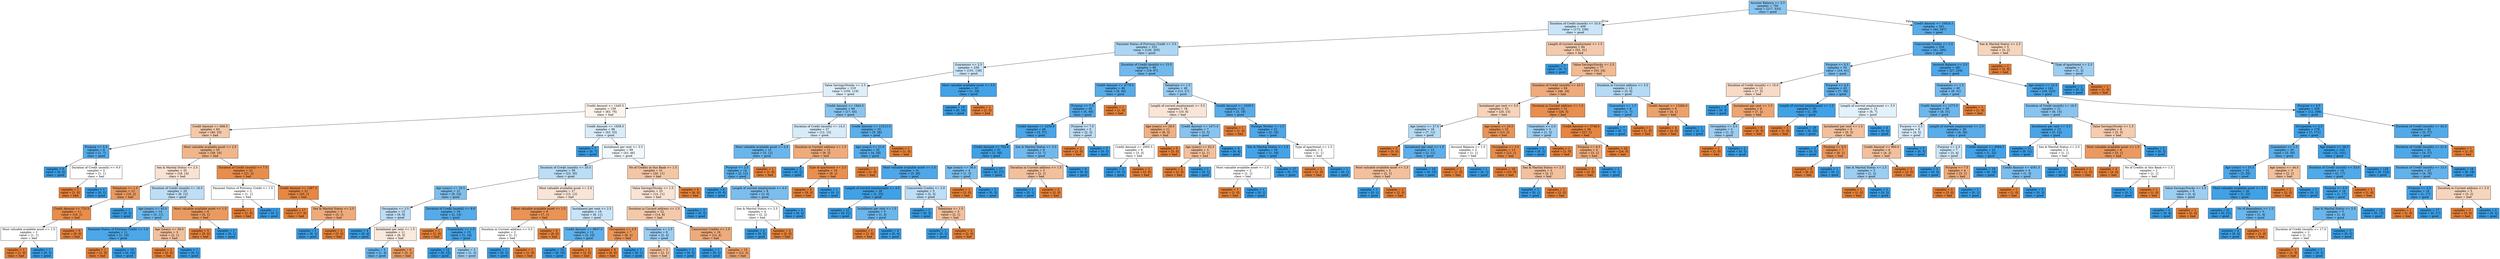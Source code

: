 digraph Tree {
node [shape=box, style="filled", color="black"] ;
0 [label="Account Balance <= 2.5\nsamples = 750\nvalue = [217, 533]\nclass = good", fillcolor="#399de597"] ;
1 [label="Duration of Credit (month) <= 33.0\nsamples = 409\nvalue = [173, 236]\nclass = good", fillcolor="#399de544"] ;
0 -> 1 [labeldistance=2.5, labelangle=45, headlabel="True"] ;
2 [label="Payment Status of Previous Credit <= 3.5\nsamples = 325\nvalue = [120, 205]\nclass = good", fillcolor="#399de56a"] ;
1 -> 2 ;
3 [label="Guarantors <= 2.5\nsamples = 239\nvalue = [101, 138]\nclass = good", fillcolor="#399de544"] ;
2 -> 3 ;
4 [label="Value Savings/Stocks <= 2.5\nsamples = 219\nvalue = [100, 119]\nclass = good", fillcolor="#399de529"] ;
3 -> 4 ;
5 [label="Credit Amount <= 1445.5\nsamples = 159\nvalue = [83, 76]\nclass = bad", fillcolor="#e5813916"] ;
4 -> 5 ;
6 [label="Credit Amount <= 608.0\nsamples = 63\nvalue = [40, 23]\nclass = bad", fillcolor="#e581396c"] ;
5 -> 6 ;
7 [label="Purpose <= 5.5\nsamples = 8\nvalue = [1, 7]\nclass = good", fillcolor="#399de5db"] ;
6 -> 7 ;
8 [label="samples = 6\nvalue = [0, 6]\nclass = good", fillcolor="#399de5ff"] ;
7 -> 8 ;
9 [label="Duration of Credit (month) <= 9.0\nsamples = 2\nvalue = [1, 1]\nclass = bad", fillcolor="#e5813900"] ;
7 -> 9 ;
10 [label="samples = 1\nvalue = [1, 0]\nclass = bad", fillcolor="#e58139ff"] ;
9 -> 10 ;
11 [label="samples = 1\nvalue = [0, 1]\nclass = good", fillcolor="#399de5ff"] ;
9 -> 11 ;
12 [label="Most valuable available asset <= 2.5\nsamples = 55\nvalue = [39, 16]\nclass = bad", fillcolor="#e5813996"] ;
6 -> 12 ;
13 [label="Sex & Marital Status <= 2.5\nsamples = 32\nvalue = [18, 14]\nclass = bad", fillcolor="#e5813939"] ;
12 -> 13 ;
14 [label="Telephone <= 1.5\nsamples = 12\nvalue = [10, 2]\nclass = bad", fillcolor="#e58139cc"] ;
13 -> 14 ;
15 [label="Credit Amount <= 723.5\nsamples = 11\nvalue = [10, 1]\nclass = bad", fillcolor="#e58139e6"] ;
14 -> 15 ;
16 [label="Most valuable available asset <= 1.5\nsamples = 2\nvalue = [1, 1]\nclass = bad", fillcolor="#e5813900"] ;
15 -> 16 ;
17 [label="samples = 1\nvalue = [1, 0]\nclass = bad", fillcolor="#e58139ff"] ;
16 -> 17 ;
18 [label="samples = 1\nvalue = [0, 1]\nclass = good", fillcolor="#399de5ff"] ;
16 -> 18 ;
19 [label="samples = 9\nvalue = [9, 0]\nclass = bad", fillcolor="#e58139ff"] ;
15 -> 19 ;
20 [label="samples = 1\nvalue = [0, 1]\nclass = good", fillcolor="#399de5ff"] ;
14 -> 20 ;
21 [label="Duration of Credit (month) <= 16.5\nsamples = 20\nvalue = [8, 12]\nclass = good", fillcolor="#399de555"] ;
13 -> 21 ;
22 [label="Age (years) <= 45.0\nsamples = 14\nvalue = [3, 11]\nclass = good", fillcolor="#399de5b9"] ;
21 -> 22 ;
23 [label="Payment Status of Previous Credit <= 1.0\nsamples = 11\nvalue = [1, 10]\nclass = good", fillcolor="#399de5e6"] ;
22 -> 23 ;
24 [label="samples = 1\nvalue = [1, 0]\nclass = bad", fillcolor="#e58139ff"] ;
23 -> 24 ;
25 [label="samples = 10\nvalue = [0, 10]\nclass = good", fillcolor="#399de5ff"] ;
23 -> 25 ;
26 [label="Age (years) <= 58.0\nsamples = 3\nvalue = [2, 1]\nclass = bad", fillcolor="#e581397f"] ;
22 -> 26 ;
27 [label="samples = 2\nvalue = [2, 0]\nclass = bad", fillcolor="#e58139ff"] ;
26 -> 27 ;
28 [label="samples = 1\nvalue = [0, 1]\nclass = good", fillcolor="#399de5ff"] ;
26 -> 28 ;
29 [label="Most valuable available asset <= 1.5\nsamples = 6\nvalue = [5, 1]\nclass = bad", fillcolor="#e58139cc"] ;
21 -> 29 ;
30 [label="samples = 5\nvalue = [5, 0]\nclass = bad", fillcolor="#e58139ff"] ;
29 -> 30 ;
31 [label="samples = 1\nvalue = [0, 1]\nclass = good", fillcolor="#399de5ff"] ;
29 -> 31 ;
32 [label="Duration of Credit (month) <= 7.5\nsamples = 23\nvalue = [21, 2]\nclass = bad", fillcolor="#e58139e7"] ;
12 -> 32 ;
33 [label="Payment Status of Previous Credit <= 1.5\nsamples = 2\nvalue = [1, 1]\nclass = bad", fillcolor="#e5813900"] ;
32 -> 33 ;
34 [label="samples = 1\nvalue = [1, 0]\nclass = bad", fillcolor="#e58139ff"] ;
33 -> 34 ;
35 [label="samples = 1\nvalue = [0, 1]\nclass = good", fillcolor="#399de5ff"] ;
33 -> 35 ;
36 [label="Credit Amount <= 1387.5\nsamples = 21\nvalue = [20, 1]\nclass = bad", fillcolor="#e58139f2"] ;
32 -> 36 ;
37 [label="samples = 17\nvalue = [17, 0]\nclass = bad", fillcolor="#e58139ff"] ;
36 -> 37 ;
38 [label="Sex & Marital Status <= 2.5\nsamples = 4\nvalue = [3, 1]\nclass = bad", fillcolor="#e58139aa"] ;
36 -> 38 ;
39 [label="samples = 1\nvalue = [0, 1]\nclass = good", fillcolor="#399de5ff"] ;
38 -> 39 ;
40 [label="samples = 3\nvalue = [3, 0]\nclass = bad", fillcolor="#e58139ff"] ;
38 -> 40 ;
41 [label="Credit Amount <= 1658.0\nsamples = 96\nvalue = [43, 53]\nclass = good", fillcolor="#399de530"] ;
5 -> 41 ;
42 [label="samples = 7\nvalue = [0, 7]\nclass = good", fillcolor="#399de5ff"] ;
41 -> 42 ;
43 [label="Instalment per cent <= 3.5\nsamples = 89\nvalue = [43, 46]\nclass = good", fillcolor="#399de511"] ;
41 -> 43 ;
44 [label="Duration of Credit (month) <= 20.5\nsamples = 58\nvalue = [23, 35]\nclass = good", fillcolor="#399de557"] ;
43 -> 44 ;
45 [label="Age (years) <= 29.5\nsamples = 31\nvalue = [8, 23]\nclass = good", fillcolor="#399de5a6"] ;
44 -> 45 ;
46 [label="Occupation <= 2.5\nsamples = 15\nvalue = [6, 9]\nclass = good", fillcolor="#399de555"] ;
45 -> 46 ;
47 [label="samples = 4\nvalue = [0, 4]\nclass = good", fillcolor="#399de5ff"] ;
46 -> 47 ;
48 [label="Instalment per cent <= 1.5\nsamples = 11\nvalue = [6, 5]\nclass = bad", fillcolor="#e581392a"] ;
46 -> 48 ;
49 [label="samples = 5\nvalue = [1, 4]\nclass = good", fillcolor="#399de5bf"] ;
48 -> 49 ;
50 [label="samples = 6\nvalue = [5, 1]\nclass = bad", fillcolor="#e58139cc"] ;
48 -> 50 ;
51 [label="Duration of Credit (month) <= 8.0\nsamples = 16\nvalue = [2, 14]\nclass = good", fillcolor="#399de5db"] ;
45 -> 51 ;
52 [label="samples = 1\nvalue = [1, 0]\nclass = bad", fillcolor="#e58139ff"] ;
51 -> 52 ;
53 [label="Guarantors <= 1.5\nsamples = 15\nvalue = [1, 14]\nclass = good", fillcolor="#399de5ed"] ;
51 -> 53 ;
54 [label="samples = 12\nvalue = [0, 12]\nclass = good", fillcolor="#399de5ff"] ;
53 -> 54 ;
55 [label="samples = 3\nvalue = [1, 2]\nclass = good", fillcolor="#399de57f"] ;
53 -> 55 ;
56 [label="Most valuable available asset <= 2.5\nsamples = 27\nvalue = [15, 12]\nclass = bad", fillcolor="#e5813933"] ;
44 -> 56 ;
57 [label="Most valuable available asset <= 1.5\nsamples = 8\nvalue = [7, 1]\nclass = bad", fillcolor="#e58139db"] ;
56 -> 57 ;
58 [label="Duration in Current address <= 3.0\nsamples = 2\nvalue = [1, 1]\nclass = bad", fillcolor="#e5813900"] ;
57 -> 58 ;
59 [label="samples = 1\nvalue = [0, 1]\nclass = good", fillcolor="#399de5ff"] ;
58 -> 59 ;
60 [label="samples = 1\nvalue = [1, 0]\nclass = bad", fillcolor="#e58139ff"] ;
58 -> 60 ;
61 [label="samples = 6\nvalue = [6, 0]\nclass = bad", fillcolor="#e58139ff"] ;
57 -> 61 ;
62 [label="Instalment per cent <= 2.5\nsamples = 19\nvalue = [8, 11]\nclass = good", fillcolor="#399de546"] ;
56 -> 62 ;
63 [label="Credit Amount <= 9647.0\nsamples = 12\nvalue = [2, 10]\nclass = good", fillcolor="#399de5cc"] ;
62 -> 63 ;
64 [label="samples = 10\nvalue = [0, 10]\nclass = good", fillcolor="#399de5ff"] ;
63 -> 64 ;
65 [label="samples = 2\nvalue = [2, 0]\nclass = bad", fillcolor="#e58139ff"] ;
63 -> 65 ;
66 [label="Occupation <= 3.5\nsamples = 7\nvalue = [6, 1]\nclass = bad", fillcolor="#e58139d4"] ;
62 -> 66 ;
67 [label="samples = 6\nvalue = [6, 0]\nclass = bad", fillcolor="#e58139ff"] ;
66 -> 67 ;
68 [label="samples = 1\nvalue = [0, 1]\nclass = good", fillcolor="#399de5ff"] ;
66 -> 68 ;
69 [label="No of Credits at this Bank <= 1.5\nsamples = 31\nvalue = [20, 11]\nclass = bad", fillcolor="#e5813973"] ;
43 -> 69 ;
70 [label="Value Savings/Stocks <= 1.5\nsamples = 25\nvalue = [14, 11]\nclass = bad", fillcolor="#e5813937"] ;
69 -> 70 ;
71 [label="Duration in Current address <= 1.5\nsamples = 22\nvalue = [14, 8]\nclass = bad", fillcolor="#e581396d"] ;
70 -> 71 ;
72 [label="Occupation <= 2.5\nsamples = 6\nvalue = [2, 4]\nclass = good", fillcolor="#399de57f"] ;
71 -> 72 ;
73 [label="samples = 3\nvalue = [2, 1]\nclass = bad", fillcolor="#e581397f"] ;
72 -> 73 ;
74 [label="samples = 3\nvalue = [0, 3]\nclass = good", fillcolor="#399de5ff"] ;
72 -> 74 ;
75 [label="Concurrent Credits <= 1.5\nsamples = 16\nvalue = [12, 4]\nclass = bad", fillcolor="#e58139aa"] ;
71 -> 75 ;
76 [label="samples = 1\nvalue = [0, 1]\nclass = good", fillcolor="#399de5ff"] ;
75 -> 76 ;
77 [label="samples = 15\nvalue = [12, 3]\nclass = bad", fillcolor="#e58139bf"] ;
75 -> 77 ;
78 [label="samples = 3\nvalue = [0, 3]\nclass = good", fillcolor="#399de5ff"] ;
70 -> 78 ;
79 [label="samples = 6\nvalue = [6, 0]\nclass = bad", fillcolor="#e58139ff"] ;
69 -> 79 ;
80 [label="Credit Amount <= 1944.5\nsamples = 60\nvalue = [17, 43]\nclass = good", fillcolor="#399de59a"] ;
4 -> 80 ;
81 [label="Duration of Credit (month) <= 14.5\nsamples = 27\nvalue = [12, 15]\nclass = good", fillcolor="#399de533"] ;
80 -> 81 ;
82 [label="Most valuable available asset <= 2.5\nsamples = 15\nvalue = [3, 12]\nclass = good", fillcolor="#399de5bf"] ;
81 -> 82 ;
83 [label="Purpose <= 2.5\nsamples = 14\nvalue = [2, 12]\nclass = good", fillcolor="#399de5d4"] ;
82 -> 83 ;
84 [label="samples = 6\nvalue = [0, 6]\nclass = good", fillcolor="#399de5ff"] ;
83 -> 84 ;
85 [label="Length of current employment <= 4.0\nsamples = 8\nvalue = [2, 6]\nclass = good", fillcolor="#399de5aa"] ;
83 -> 85 ;
86 [label="Sex & Marital Status <= 2.5\nsamples = 4\nvalue = [2, 2]\nclass = bad", fillcolor="#e5813900"] ;
85 -> 86 ;
87 [label="samples = 2\nvalue = [0, 2]\nclass = good", fillcolor="#399de5ff"] ;
86 -> 87 ;
88 [label="samples = 2\nvalue = [2, 0]\nclass = bad", fillcolor="#e58139ff"] ;
86 -> 88 ;
89 [label="samples = 4\nvalue = [0, 4]\nclass = good", fillcolor="#399de5ff"] ;
85 -> 89 ;
90 [label="samples = 1\nvalue = [1, 0]\nclass = bad", fillcolor="#e58139ff"] ;
82 -> 90 ;
91 [label="Duration in Current address <= 1.5\nsamples = 12\nvalue = [9, 3]\nclass = bad", fillcolor="#e58139aa"] ;
81 -> 91 ;
92 [label="samples = 2\nvalue = [0, 2]\nclass = good", fillcolor="#399de5ff"] ;
91 -> 92 ;
93 [label="Type of apartment <= 2.5\nsamples = 10\nvalue = [9, 1]\nclass = bad", fillcolor="#e58139e3"] ;
91 -> 93 ;
94 [label="samples = 9\nvalue = [9, 0]\nclass = bad", fillcolor="#e58139ff"] ;
93 -> 94 ;
95 [label="samples = 1\nvalue = [0, 1]\nclass = good", fillcolor="#399de5ff"] ;
93 -> 95 ;
96 [label="Credit Amount <= 11513.0\nsamples = 33\nvalue = [5, 28]\nclass = good", fillcolor="#399de5d1"] ;
80 -> 96 ;
97 [label="Age (years) <= 21.0\nsamples = 32\nvalue = [4, 28]\nclass = good", fillcolor="#399de5db"] ;
96 -> 97 ;
98 [label="samples = 1\nvalue = [1, 0]\nclass = bad", fillcolor="#e58139ff"] ;
97 -> 98 ;
99 [label="Most valuable available asset <= 3.5\nsamples = 31\nvalue = [3, 28]\nclass = good", fillcolor="#399de5e4"] ;
97 -> 99 ;
100 [label="Length of current employment <= 4.5\nsamples = 26\nvalue = [1, 25]\nclass = good", fillcolor="#399de5f5"] ;
99 -> 100 ;
101 [label="samples = 21\nvalue = [0, 21]\nclass = good", fillcolor="#399de5ff"] ;
100 -> 101 ;
102 [label="Instalment per cent <= 1.5\nsamples = 5\nvalue = [1, 4]\nclass = good", fillcolor="#399de5bf"] ;
100 -> 102 ;
103 [label="samples = 1\nvalue = [1, 0]\nclass = bad", fillcolor="#e58139ff"] ;
102 -> 103 ;
104 [label="samples = 4\nvalue = [0, 4]\nclass = good", fillcolor="#399de5ff"] ;
102 -> 104 ;
105 [label="Concurrent Credits <= 2.0\nsamples = 5\nvalue = [2, 3]\nclass = good", fillcolor="#399de555"] ;
99 -> 105 ;
106 [label="samples = 2\nvalue = [0, 2]\nclass = good", fillcolor="#399de5ff"] ;
105 -> 106 ;
107 [label="Telephone <= 1.5\nsamples = 3\nvalue = [2, 1]\nclass = bad", fillcolor="#e581397f"] ;
105 -> 107 ;
108 [label="samples = 1\nvalue = [0, 1]\nclass = good", fillcolor="#399de5ff"] ;
107 -> 108 ;
109 [label="samples = 2\nvalue = [2, 0]\nclass = bad", fillcolor="#e58139ff"] ;
107 -> 109 ;
110 [label="samples = 1\nvalue = [1, 0]\nclass = bad", fillcolor="#e58139ff"] ;
96 -> 110 ;
111 [label="Most valuable available asset <= 3.5\nsamples = 20\nvalue = [1, 19]\nclass = good", fillcolor="#399de5f2"] ;
3 -> 111 ;
112 [label="samples = 19\nvalue = [0, 19]\nclass = good", fillcolor="#399de5ff"] ;
111 -> 112 ;
113 [label="samples = 1\nvalue = [1, 0]\nclass = bad", fillcolor="#e58139ff"] ;
111 -> 113 ;
114 [label="Duration of Credit (month) <= 15.5\nsamples = 86\nvalue = [19, 67]\nclass = good", fillcolor="#399de5b7"] ;
2 -> 114 ;
115 [label="Credit Amount <= 4779.5\nsamples = 46\nvalue = [6, 40]\nclass = good", fillcolor="#399de5d9"] ;
114 -> 115 ;
116 [label="Purpose <= 5.5\nsamples = 45\nvalue = [5, 40]\nclass = good", fillcolor="#399de5df"] ;
115 -> 116 ;
117 [label="Credit Amount <= 3254.0\nsamples = 40\nvalue = [3, 37]\nclass = good", fillcolor="#399de5ea"] ;
116 -> 117 ;
118 [label="Credit Amount <= 702.0\nsamples = 31\nvalue = [1, 30]\nclass = good", fillcolor="#399de5f6"] ;
117 -> 118 ;
119 [label="Age (years) <= 36.0\nsamples = 4\nvalue = [1, 3]\nclass = good", fillcolor="#399de5aa"] ;
118 -> 119 ;
120 [label="samples = 1\nvalue = [1, 0]\nclass = bad", fillcolor="#e58139ff"] ;
119 -> 120 ;
121 [label="samples = 3\nvalue = [0, 3]\nclass = good", fillcolor="#399de5ff"] ;
119 -> 121 ;
122 [label="samples = 27\nvalue = [0, 27]\nclass = good", fillcolor="#399de5ff"] ;
118 -> 122 ;
123 [label="Sex & Marital Status <= 2.5\nsamples = 9\nvalue = [2, 7]\nclass = good", fillcolor="#399de5b6"] ;
117 -> 123 ;
124 [label="Duration in Current address <= 1.5\nsamples = 3\nvalue = [2, 1]\nclass = bad", fillcolor="#e581397f"] ;
123 -> 124 ;
125 [label="samples = 1\nvalue = [0, 1]\nclass = good", fillcolor="#399de5ff"] ;
124 -> 125 ;
126 [label="samples = 2\nvalue = [2, 0]\nclass = bad", fillcolor="#e58139ff"] ;
124 -> 126 ;
127 [label="samples = 6\nvalue = [0, 6]\nclass = good", fillcolor="#399de5ff"] ;
123 -> 127 ;
128 [label="Purpose <= 7.0\nsamples = 5\nvalue = [2, 3]\nclass = good", fillcolor="#399de555"] ;
116 -> 128 ;
129 [label="samples = 2\nvalue = [2, 0]\nclass = bad", fillcolor="#e58139ff"] ;
128 -> 129 ;
130 [label="samples = 3\nvalue = [0, 3]\nclass = good", fillcolor="#399de5ff"] ;
128 -> 130 ;
131 [label="samples = 1\nvalue = [1, 0]\nclass = bad", fillcolor="#e58139ff"] ;
115 -> 131 ;
132 [label="Telephone <= 1.5\nsamples = 40\nvalue = [13, 27]\nclass = good", fillcolor="#399de584"] ;
114 -> 132 ;
133 [label="Length of current employment <= 3.5\nsamples = 18\nvalue = [10, 8]\nclass = bad", fillcolor="#e5813933"] ;
132 -> 133 ;
134 [label="Age (years) <= 29.5\nsamples = 11\nvalue = [8, 3]\nclass = bad", fillcolor="#e581399f"] ;
133 -> 134 ;
135 [label="Credit Amount <= 2005.5\nsamples = 6\nvalue = [3, 3]\nclass = bad", fillcolor="#e5813900"] ;
134 -> 135 ;
136 [label="samples = 3\nvalue = [0, 3]\nclass = good", fillcolor="#399de5ff"] ;
135 -> 136 ;
137 [label="samples = 3\nvalue = [3, 0]\nclass = bad", fillcolor="#e58139ff"] ;
135 -> 137 ;
138 [label="samples = 5\nvalue = [5, 0]\nclass = bad", fillcolor="#e58139ff"] ;
134 -> 138 ;
139 [label="Credit Amount <= 1471.0\nsamples = 7\nvalue = [2, 5]\nclass = good", fillcolor="#399de599"] ;
133 -> 139 ;
140 [label="Age (years) <= 62.5\nsamples = 3\nvalue = [2, 1]\nclass = bad", fillcolor="#e581397f"] ;
139 -> 140 ;
141 [label="samples = 2\nvalue = [2, 0]\nclass = bad", fillcolor="#e58139ff"] ;
140 -> 141 ;
142 [label="samples = 1\nvalue = [0, 1]\nclass = good", fillcolor="#399de5ff"] ;
140 -> 142 ;
143 [label="samples = 4\nvalue = [0, 4]\nclass = good", fillcolor="#399de5ff"] ;
139 -> 143 ;
144 [label="Credit Amount <= 1029.5\nsamples = 22\nvalue = [3, 19]\nclass = good", fillcolor="#399de5d7"] ;
132 -> 144 ;
145 [label="samples = 1\nvalue = [1, 0]\nclass = bad", fillcolor="#e58139ff"] ;
144 -> 145 ;
146 [label="Foreign Worker <= 1.5\nsamples = 21\nvalue = [2, 19]\nclass = good", fillcolor="#399de5e4"] ;
144 -> 146 ;
147 [label="Sex & Marital Status <= 1.5\nsamples = 19\nvalue = [1, 18]\nclass = good", fillcolor="#399de5f1"] ;
146 -> 147 ;
148 [label="Most valuable available asset <= 2.0\nsamples = 2\nvalue = [1, 1]\nclass = bad", fillcolor="#e5813900"] ;
147 -> 148 ;
149 [label="samples = 1\nvalue = [1, 0]\nclass = bad", fillcolor="#e58139ff"] ;
148 -> 149 ;
150 [label="samples = 1\nvalue = [0, 1]\nclass = good", fillcolor="#399de5ff"] ;
148 -> 150 ;
151 [label="samples = 17\nvalue = [0, 17]\nclass = good", fillcolor="#399de5ff"] ;
147 -> 151 ;
152 [label="Type of apartment <= 1.5\nsamples = 2\nvalue = [1, 1]\nclass = bad", fillcolor="#e5813900"] ;
146 -> 152 ;
153 [label="samples = 1\nvalue = [1, 0]\nclass = bad", fillcolor="#e58139ff"] ;
152 -> 153 ;
154 [label="samples = 1\nvalue = [0, 1]\nclass = good", fillcolor="#399de5ff"] ;
152 -> 154 ;
155 [label="Length of current employment <= 1.5\nsamples = 84\nvalue = [53, 31]\nclass = bad", fillcolor="#e581396a"] ;
1 -> 155 ;
156 [label="samples = 7\nvalue = [0, 7]\nclass = good", fillcolor="#399de5ff"] ;
155 -> 156 ;
157 [label="Value Savings/Stocks <= 2.5\nsamples = 77\nvalue = [53, 24]\nclass = bad", fillcolor="#e581398c"] ;
155 -> 157 ;
158 [label="Duration of Credit (month) <= 43.5\nsamples = 64\nvalue = [48, 16]\nclass = bad", fillcolor="#e58139aa"] ;
157 -> 158 ;
159 [label="Instalment per cent <= 3.5\nsamples = 33\nvalue = [20, 13]\nclass = bad", fillcolor="#e5813959"] ;
158 -> 159 ;
160 [label="Age (years) <= 27.0\nsamples = 18\nvalue = [7, 11]\nclass = good", fillcolor="#399de55d"] ;
159 -> 160 ;
161 [label="samples = 5\nvalue = [5, 0]\nclass = bad", fillcolor="#e58139ff"] ;
160 -> 161 ;
162 [label="Instalment per cent <= 1.5\nsamples = 13\nvalue = [2, 11]\nclass = good", fillcolor="#399de5d1"] ;
160 -> 162 ;
163 [label="Most valuable available asset <= 2.5\nsamples = 3\nvalue = [2, 1]\nclass = bad", fillcolor="#e581397f"] ;
162 -> 163 ;
164 [label="samples = 1\nvalue = [0, 1]\nclass = good", fillcolor="#399de5ff"] ;
163 -> 164 ;
165 [label="samples = 2\nvalue = [2, 0]\nclass = bad", fillcolor="#e58139ff"] ;
163 -> 165 ;
166 [label="samples = 10\nvalue = [0, 10]\nclass = good", fillcolor="#399de5ff"] ;
162 -> 166 ;
167 [label="Age (years) <= 25.5\nsamples = 15\nvalue = [13, 2]\nclass = bad", fillcolor="#e58139d8"] ;
159 -> 167 ;
168 [label="Account Balance <= 1.5\nsamples = 2\nvalue = [1, 1]\nclass = bad", fillcolor="#e5813900"] ;
167 -> 168 ;
169 [label="samples = 1\nvalue = [1, 0]\nclass = bad", fillcolor="#e58139ff"] ;
168 -> 169 ;
170 [label="samples = 1\nvalue = [0, 1]\nclass = good", fillcolor="#399de5ff"] ;
168 -> 170 ;
171 [label="Occupation <= 3.5\nsamples = 13\nvalue = [12, 1]\nclass = bad", fillcolor="#e58139ea"] ;
167 -> 171 ;
172 [label="samples = 10\nvalue = [10, 0]\nclass = bad", fillcolor="#e58139ff"] ;
171 -> 172 ;
173 [label="Sex & Marital Status <= 2.5\nsamples = 3\nvalue = [2, 1]\nclass = bad", fillcolor="#e581397f"] ;
171 -> 173 ;
174 [label="samples = 1\nvalue = [0, 1]\nclass = good", fillcolor="#399de5ff"] ;
173 -> 174 ;
175 [label="samples = 2\nvalue = [2, 0]\nclass = bad", fillcolor="#e58139ff"] ;
173 -> 175 ;
176 [label="Duration in Current address <= 1.5\nsamples = 31\nvalue = [28, 3]\nclass = bad", fillcolor="#e58139e4"] ;
158 -> 176 ;
177 [label="Guarantors <= 2.0\nsamples = 3\nvalue = [1, 2]\nclass = good", fillcolor="#399de57f"] ;
176 -> 177 ;
178 [label="samples = 2\nvalue = [0, 2]\nclass = good", fillcolor="#399de5ff"] ;
177 -> 178 ;
179 [label="samples = 1\nvalue = [1, 0]\nclass = bad", fillcolor="#e58139ff"] ;
177 -> 179 ;
180 [label="Credit Amount <= 3748.5\nsamples = 28\nvalue = [27, 1]\nclass = bad", fillcolor="#e58139f6"] ;
176 -> 180 ;
181 [label="Purpose <= 6.5\nsamples = 4\nvalue = [3, 1]\nclass = bad", fillcolor="#e58139aa"] ;
180 -> 181 ;
182 [label="samples = 3\nvalue = [3, 0]\nclass = bad", fillcolor="#e58139ff"] ;
181 -> 182 ;
183 [label="samples = 1\nvalue = [0, 1]\nclass = good", fillcolor="#399de5ff"] ;
181 -> 183 ;
184 [label="samples = 24\nvalue = [24, 0]\nclass = bad", fillcolor="#e58139ff"] ;
180 -> 184 ;
185 [label="Duration in Current address <= 2.5\nsamples = 13\nvalue = [5, 8]\nclass = good", fillcolor="#399de560"] ;
157 -> 185 ;
186 [label="Guarantors <= 1.5\nsamples = 8\nvalue = [1, 7]\nclass = good", fillcolor="#399de5db"] ;
185 -> 186 ;
187 [label="samples = 7\nvalue = [0, 7]\nclass = good", fillcolor="#399de5ff"] ;
186 -> 187 ;
188 [label="samples = 1\nvalue = [1, 0]\nclass = bad", fillcolor="#e58139ff"] ;
186 -> 188 ;
189 [label="Credit Amount <= 13284.0\nsamples = 5\nvalue = [4, 1]\nclass = bad", fillcolor="#e58139bf"] ;
185 -> 189 ;
190 [label="samples = 4\nvalue = [4, 0]\nclass = bad", fillcolor="#e58139ff"] ;
189 -> 190 ;
191 [label="samples = 1\nvalue = [0, 1]\nclass = good", fillcolor="#399de5ff"] ;
189 -> 191 ;
192 [label="Credit Amount <= 10924.5\nsamples = 341\nvalue = [44, 297]\nclass = good", fillcolor="#399de5d9"] ;
0 -> 192 [labeldistance=2.5, labelangle=-45, headlabel="False"] ;
193 [label="Concurrent Credits <= 2.5\nsamples = 336\nvalue = [41, 295]\nclass = good", fillcolor="#399de5dc"] ;
192 -> 193 ;
194 [label="Purpose <= 0.5\nsamples = 55\nvalue = [14, 41]\nclass = good", fillcolor="#399de5a8"] ;
193 -> 194 ;
195 [label="Duration of Credit (month) <= 15.0\nsamples = 12\nvalue = [7, 5]\nclass = bad", fillcolor="#e5813949"] ;
194 -> 195 ;
196 [label="samples = 3\nvalue = [0, 3]\nclass = good", fillcolor="#399de5ff"] ;
195 -> 196 ;
197 [label="Instalment per cent <= 1.5\nsamples = 9\nvalue = [7, 2]\nclass = bad", fillcolor="#e58139b6"] ;
195 -> 197 ;
198 [label="Occupation <= 3.5\nsamples = 3\nvalue = [1, 2]\nclass = good", fillcolor="#399de57f"] ;
197 -> 198 ;
199 [label="samples = 1\nvalue = [1, 0]\nclass = bad", fillcolor="#e58139ff"] ;
198 -> 199 ;
200 [label="samples = 2\nvalue = [0, 2]\nclass = good", fillcolor="#399de5ff"] ;
198 -> 200 ;
201 [label="samples = 6\nvalue = [6, 0]\nclass = bad", fillcolor="#e58139ff"] ;
197 -> 201 ;
202 [label="Purpose <= 4.5\nsamples = 43\nvalue = [7, 36]\nclass = good", fillcolor="#399de5cd"] ;
194 -> 202 ;
203 [label="Length of current employment <= 1.5\nsamples = 30\nvalue = [1, 29]\nclass = good", fillcolor="#399de5f6"] ;
202 -> 203 ;
204 [label="samples = 1\nvalue = [1, 0]\nclass = bad", fillcolor="#e58139ff"] ;
203 -> 204 ;
205 [label="samples = 29\nvalue = [0, 29]\nclass = good", fillcolor="#399de5ff"] ;
203 -> 205 ;
206 [label="Length of current employment <= 3.5\nsamples = 13\nvalue = [6, 7]\nclass = good", fillcolor="#399de524"] ;
202 -> 206 ;
207 [label="Instalment per cent <= 1.5\nsamples = 9\nvalue = [6, 3]\nclass = bad", fillcolor="#e581397f"] ;
206 -> 207 ;
208 [label="samples = 2\nvalue = [0, 2]\nclass = good", fillcolor="#399de5ff"] ;
207 -> 208 ;
209 [label="Purpose <= 9.5\nsamples = 7\nvalue = [6, 1]\nclass = bad", fillcolor="#e58139d4"] ;
207 -> 209 ;
210 [label="samples = 6\nvalue = [6, 0]\nclass = bad", fillcolor="#e58139ff"] ;
209 -> 210 ;
211 [label="samples = 1\nvalue = [0, 1]\nclass = good", fillcolor="#399de5ff"] ;
209 -> 211 ;
212 [label="samples = 4\nvalue = [0, 4]\nclass = good", fillcolor="#399de5ff"] ;
206 -> 212 ;
213 [label="Account Balance <= 3.5\nsamples = 281\nvalue = [27, 254]\nclass = good", fillcolor="#399de5e4"] ;
193 -> 213 ;
214 [label="Guarantors <= 1.5\nsamples = 40\nvalue = [9, 31]\nclass = good", fillcolor="#399de5b5"] ;
213 -> 214 ;
215 [label="Credit Amount <= 1273.0\nsamples = 39\nvalue = [8, 31]\nclass = good", fillcolor="#399de5bd"] ;
214 -> 215 ;
216 [label="Purpose <= 3.5\nsamples = 9\nvalue = [4, 5]\nclass = good", fillcolor="#399de533"] ;
215 -> 216 ;
217 [label="Credit Amount <= 860.0\nsamples = 6\nvalue = [4, 2]\nclass = bad", fillcolor="#e581397f"] ;
216 -> 217 ;
218 [label="Sex & Marital Status <= 2.5\nsamples = 3\nvalue = [1, 2]\nclass = good", fillcolor="#399de57f"] ;
217 -> 218 ;
219 [label="samples = 1\nvalue = [1, 0]\nclass = bad", fillcolor="#e58139ff"] ;
218 -> 219 ;
220 [label="samples = 2\nvalue = [0, 2]\nclass = good", fillcolor="#399de5ff"] ;
218 -> 220 ;
221 [label="samples = 3\nvalue = [3, 0]\nclass = bad", fillcolor="#e58139ff"] ;
217 -> 221 ;
222 [label="samples = 3\nvalue = [0, 3]\nclass = good", fillcolor="#399de5ff"] ;
216 -> 222 ;
223 [label="Length of current employment <= 2.5\nsamples = 30\nvalue = [4, 26]\nclass = good", fillcolor="#399de5d8"] ;
215 -> 223 ;
224 [label="Purpose <= 2.5\nsamples = 7\nvalue = [3, 4]\nclass = good", fillcolor="#399de540"] ;
223 -> 224 ;
225 [label="samples = 3\nvalue = [0, 3]\nclass = good", fillcolor="#399de5ff"] ;
224 -> 225 ;
226 [label="Purpose <= 7.5\nsamples = 4\nvalue = [3, 1]\nclass = bad", fillcolor="#e58139aa"] ;
224 -> 226 ;
227 [label="samples = 3\nvalue = [3, 0]\nclass = bad", fillcolor="#e58139ff"] ;
226 -> 227 ;
228 [label="samples = 1\nvalue = [0, 1]\nclass = good", fillcolor="#399de5ff"] ;
226 -> 228 ;
229 [label="Credit Amount <= 4064.5\nsamples = 23\nvalue = [1, 22]\nclass = good", fillcolor="#399de5f3"] ;
223 -> 229 ;
230 [label="samples = 19\nvalue = [0, 19]\nclass = good", fillcolor="#399de5ff"] ;
229 -> 230 ;
231 [label="Credit Amount <= 4341.5\nsamples = 4\nvalue = [1, 3]\nclass = good", fillcolor="#399de5aa"] ;
229 -> 231 ;
232 [label="samples = 1\nvalue = [1, 0]\nclass = bad", fillcolor="#e58139ff"] ;
231 -> 232 ;
233 [label="samples = 3\nvalue = [0, 3]\nclass = good", fillcolor="#399de5ff"] ;
231 -> 233 ;
234 [label="samples = 1\nvalue = [1, 0]\nclass = bad", fillcolor="#e58139ff"] ;
214 -> 234 ;
235 [label="Age (years) <= 23.5\nsamples = 241\nvalue = [18, 223]\nclass = good", fillcolor="#399de5ea"] ;
213 -> 235 ;
236 [label="Duration of Credit (month) <= 16.5\nsamples = 21\nvalue = [6, 15]\nclass = good", fillcolor="#399de599"] ;
235 -> 236 ;
237 [label="Instalment per cent <= 3.5\nsamples = 13\nvalue = [1, 12]\nclass = good", fillcolor="#399de5ea"] ;
236 -> 237 ;
238 [label="samples = 11\nvalue = [0, 11]\nclass = good", fillcolor="#399de5ff"] ;
237 -> 238 ;
239 [label="Sex & Marital Status <= 2.5\nsamples = 2\nvalue = [1, 1]\nclass = bad", fillcolor="#e5813900"] ;
237 -> 239 ;
240 [label="samples = 1\nvalue = [0, 1]\nclass = good", fillcolor="#399de5ff"] ;
239 -> 240 ;
241 [label="samples = 1\nvalue = [1, 0]\nclass = bad", fillcolor="#e58139ff"] ;
239 -> 241 ;
242 [label="Value Savings/Stocks <= 1.5\nsamples = 8\nvalue = [5, 3]\nclass = bad", fillcolor="#e5813966"] ;
236 -> 242 ;
243 [label="Most valuable available asset <= 1.5\nsamples = 6\nvalue = [5, 1]\nclass = bad", fillcolor="#e58139cc"] ;
242 -> 243 ;
244 [label="samples = 4\nvalue = [4, 0]\nclass = bad", fillcolor="#e58139ff"] ;
243 -> 244 ;
245 [label="No of Credits at this Bank <= 1.5\nsamples = 2\nvalue = [1, 1]\nclass = bad", fillcolor="#e5813900"] ;
243 -> 245 ;
246 [label="samples = 1\nvalue = [0, 1]\nclass = good", fillcolor="#399de5ff"] ;
245 -> 246 ;
247 [label="samples = 1\nvalue = [1, 0]\nclass = bad", fillcolor="#e58139ff"] ;
245 -> 247 ;
248 [label="samples = 2\nvalue = [0, 2]\nclass = good", fillcolor="#399de5ff"] ;
242 -> 248 ;
249 [label="Purpose <= 4.5\nsamples = 220\nvalue = [12, 208]\nclass = good", fillcolor="#399de5f0"] ;
235 -> 249 ;
250 [label="Occupation <= 2.5\nsamples = 178\nvalue = [7, 171]\nclass = good", fillcolor="#399de5f5"] ;
249 -> 250 ;
251 [label="Guarantors <= 1.5\nsamples = 35\nvalue = [5, 30]\nclass = good", fillcolor="#399de5d4"] ;
250 -> 251 ;
252 [label="Age (years) <= 33.5\nsamples = 32\nvalue = [3, 29]\nclass = good", fillcolor="#399de5e5"] ;
251 -> 252 ;
253 [label="Value Savings/Stocks <= 2.0\nsamples = 6\nvalue = [2, 4]\nclass = good", fillcolor="#399de57f"] ;
252 -> 253 ;
254 [label="samples = 4\nvalue = [0, 4]\nclass = good", fillcolor="#399de5ff"] ;
253 -> 254 ;
255 [label="samples = 2\nvalue = [2, 0]\nclass = bad", fillcolor="#e58139ff"] ;
253 -> 255 ;
256 [label="Most valuable available asset <= 2.5\nsamples = 26\nvalue = [1, 25]\nclass = good", fillcolor="#399de5f5"] ;
252 -> 256 ;
257 [label="samples = 21\nvalue = [0, 21]\nclass = good", fillcolor="#399de5ff"] ;
256 -> 257 ;
258 [label="No of dependents <= 1.5\nsamples = 5\nvalue = [1, 4]\nclass = good", fillcolor="#399de5bf"] ;
256 -> 258 ;
259 [label="samples = 4\nvalue = [0, 4]\nclass = good", fillcolor="#399de5ff"] ;
258 -> 259 ;
260 [label="samples = 1\nvalue = [1, 0]\nclass = bad", fillcolor="#e58139ff"] ;
258 -> 260 ;
261 [label="Age (years) <= 44.0\nsamples = 3\nvalue = [2, 1]\nclass = bad", fillcolor="#e581397f"] ;
251 -> 261 ;
262 [label="samples = 2\nvalue = [2, 0]\nclass = bad", fillcolor="#e58139ff"] ;
261 -> 262 ;
263 [label="samples = 1\nvalue = [0, 1]\nclass = good", fillcolor="#399de5ff"] ;
261 -> 263 ;
264 [label="Age (years) <= 26.5\nsamples = 143\nvalue = [2, 141]\nclass = good", fillcolor="#399de5fb"] ;
250 -> 264 ;
265 [label="Duration of Credit (month) <= 33.0\nsamples = 19\nvalue = [2, 17]\nclass = good", fillcolor="#399de5e1"] ;
264 -> 265 ;
266 [label="Purpose <= 0.5\nsamples = 18\nvalue = [1, 17]\nclass = good", fillcolor="#399de5f0"] ;
265 -> 266 ;
267 [label="Sex & Marital Status <= 2.5\nsamples = 5\nvalue = [1, 4]\nclass = good", fillcolor="#399de5bf"] ;
266 -> 267 ;
268 [label="Duration of Credit (month) <= 17.0\nsamples = 2\nvalue = [1, 1]\nclass = bad", fillcolor="#e5813900"] ;
267 -> 268 ;
269 [label="samples = 1\nvalue = [1, 0]\nclass = bad", fillcolor="#e58139ff"] ;
268 -> 269 ;
270 [label="samples = 1\nvalue = [0, 1]\nclass = good", fillcolor="#399de5ff"] ;
268 -> 270 ;
271 [label="samples = 3\nvalue = [0, 3]\nclass = good", fillcolor="#399de5ff"] ;
267 -> 271 ;
272 [label="samples = 13\nvalue = [0, 13]\nclass = good", fillcolor="#399de5ff"] ;
266 -> 272 ;
273 [label="samples = 1\nvalue = [1, 0]\nclass = bad", fillcolor="#e58139ff"] ;
265 -> 273 ;
274 [label="samples = 124\nvalue = [0, 124]\nclass = good", fillcolor="#399de5ff"] ;
264 -> 274 ;
275 [label="Duration of Credit (month) <= 42.0\nsamples = 42\nvalue = [5, 37]\nclass = good", fillcolor="#399de5dd"] ;
249 -> 275 ;
276 [label="Duration of Credit (month) <= 21.0\nsamples = 41\nvalue = [4, 37]\nclass = good", fillcolor="#399de5e3"] ;
275 -> 276 ;
277 [label="Duration of Credit (month) <= 13.5\nsamples = 23\nvalue = [4, 19]\nclass = good", fillcolor="#399de5c9"] ;
276 -> 277 ;
278 [label="Purpose <= 5.5\nsamples = 18\nvalue = [1, 17]\nclass = good", fillcolor="#399de5f0"] ;
277 -> 278 ;
279 [label="samples = 1\nvalue = [1, 0]\nclass = bad", fillcolor="#e58139ff"] ;
278 -> 279 ;
280 [label="samples = 17\nvalue = [0, 17]\nclass = good", fillcolor="#399de5ff"] ;
278 -> 280 ;
281 [label="Duration in Current address <= 2.5\nsamples = 5\nvalue = [3, 2]\nclass = bad", fillcolor="#e5813955"] ;
277 -> 281 ;
282 [label="samples = 3\nvalue = [3, 0]\nclass = bad", fillcolor="#e58139ff"] ;
281 -> 282 ;
283 [label="samples = 2\nvalue = [0, 2]\nclass = good", fillcolor="#399de5ff"] ;
281 -> 283 ;
284 [label="samples = 18\nvalue = [0, 18]\nclass = good", fillcolor="#399de5ff"] ;
276 -> 284 ;
285 [label="samples = 1\nvalue = [1, 0]\nclass = bad", fillcolor="#e58139ff"] ;
275 -> 285 ;
286 [label="Sex & Marital Status <= 2.5\nsamples = 5\nvalue = [3, 2]\nclass = bad", fillcolor="#e5813955"] ;
192 -> 286 ;
287 [label="samples = 2\nvalue = [2, 0]\nclass = bad", fillcolor="#e58139ff"] ;
286 -> 287 ;
288 [label="Type of apartment <= 2.5\nsamples = 3\nvalue = [1, 2]\nclass = good", fillcolor="#399de57f"] ;
286 -> 288 ;
289 [label="samples = 2\nvalue = [0, 2]\nclass = good", fillcolor="#399de5ff"] ;
288 -> 289 ;
290 [label="samples = 1\nvalue = [1, 0]\nclass = bad", fillcolor="#e58139ff"] ;
288 -> 290 ;
}